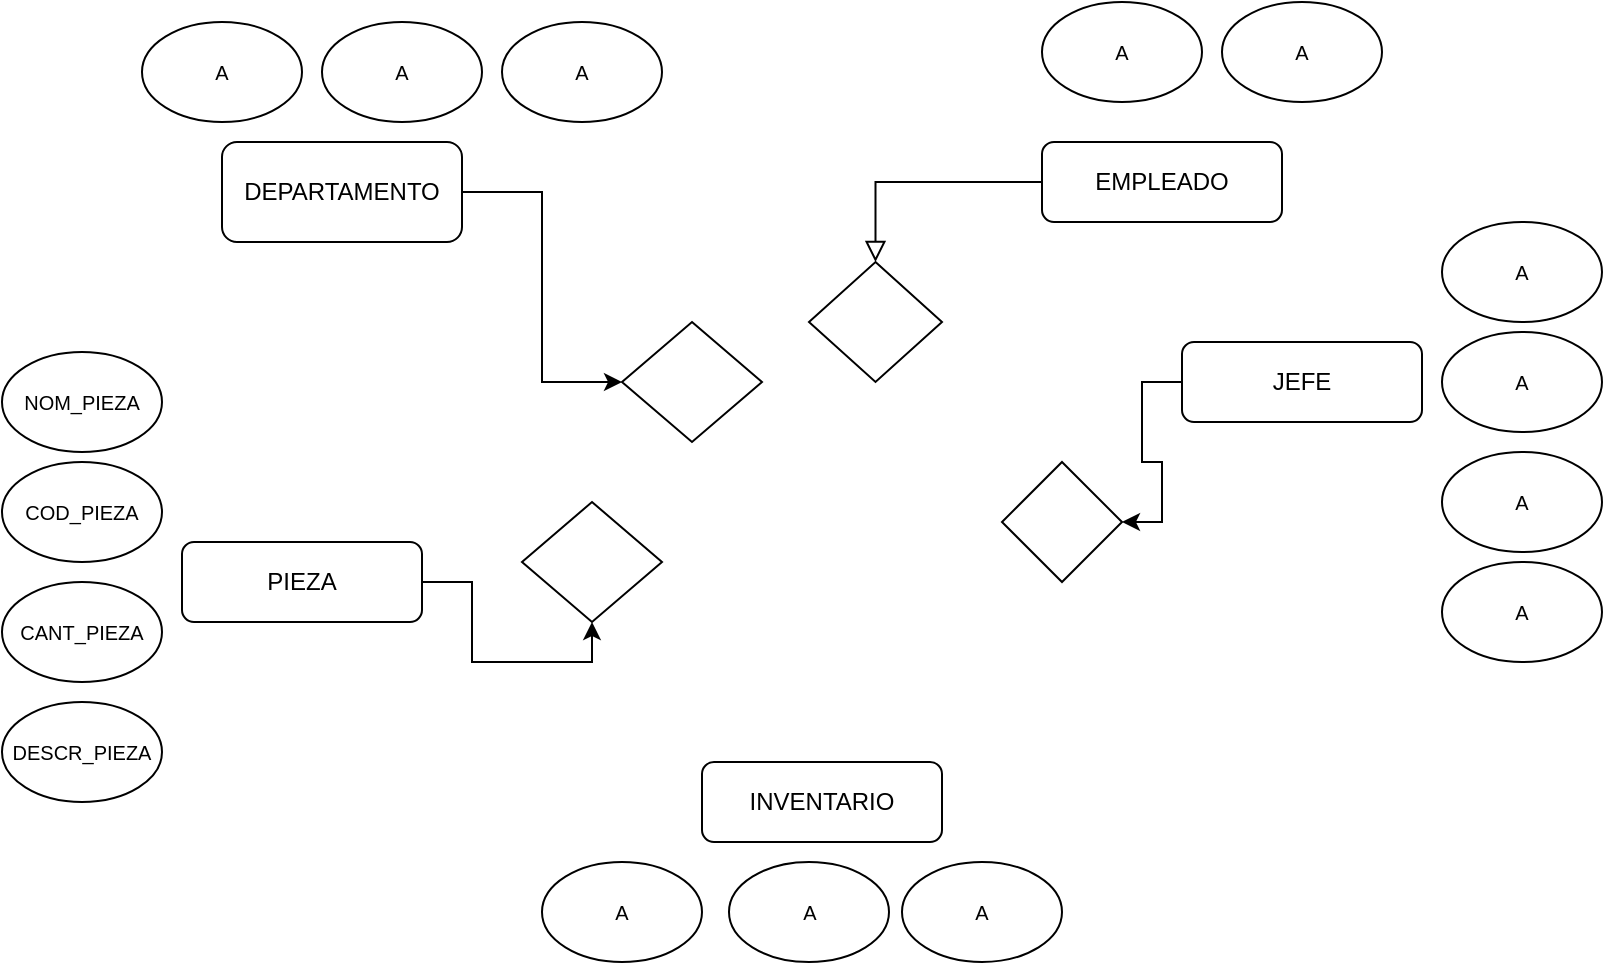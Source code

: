 <mxfile version="20.3.6" type="github">
  <diagram id="C5RBs43oDa-KdzZeNtuy" name="Page-1">
    <mxGraphModel dx="942" dy="549" grid="1" gridSize="10" guides="1" tooltips="1" connect="1" arrows="1" fold="1" page="1" pageScale="1" pageWidth="827" pageHeight="1169" math="0" shadow="0">
      <root>
        <mxCell id="WIyWlLk6GJQsqaUBKTNV-0" />
        <mxCell id="WIyWlLk6GJQsqaUBKTNV-1" parent="WIyWlLk6GJQsqaUBKTNV-0" />
        <mxCell id="WIyWlLk6GJQsqaUBKTNV-2" value="" style="rounded=0;html=1;jettySize=auto;orthogonalLoop=1;fontSize=11;endArrow=block;endFill=0;endSize=8;strokeWidth=1;shadow=0;labelBackgroundColor=none;edgeStyle=orthogonalEdgeStyle;" parent="WIyWlLk6GJQsqaUBKTNV-1" source="WIyWlLk6GJQsqaUBKTNV-3" target="WIyWlLk6GJQsqaUBKTNV-6" edge="1">
          <mxGeometry relative="1" as="geometry" />
        </mxCell>
        <mxCell id="WIyWlLk6GJQsqaUBKTNV-3" value="EMPLEADO" style="rounded=1;whiteSpace=wrap;html=1;fontSize=12;glass=0;strokeWidth=1;shadow=0;" parent="WIyWlLk6GJQsqaUBKTNV-1" vertex="1">
          <mxGeometry x="530" y="80" width="120" height="40" as="geometry" />
        </mxCell>
        <mxCell id="WIyWlLk6GJQsqaUBKTNV-6" value="" style="rhombus;whiteSpace=wrap;html=1;shadow=0;fontFamily=Helvetica;fontSize=12;align=center;strokeWidth=1;spacing=6;spacingTop=-4;" parent="WIyWlLk6GJQsqaUBKTNV-1" vertex="1">
          <mxGeometry x="413.5" y="140" width="66.5" height="60" as="geometry" />
        </mxCell>
        <mxCell id="WIyWlLk6GJQsqaUBKTNV-7" value="INVENTARIO" style="rounded=1;whiteSpace=wrap;html=1;fontSize=12;glass=0;strokeWidth=1;shadow=0;" parent="WIyWlLk6GJQsqaUBKTNV-1" vertex="1">
          <mxGeometry x="360" y="390" width="120" height="40" as="geometry" />
        </mxCell>
        <mxCell id="WIyWlLk6GJQsqaUBKTNV-10" value="" style="rhombus;whiteSpace=wrap;html=1;shadow=0;fontFamily=Helvetica;fontSize=12;align=center;strokeWidth=1;spacing=6;spacingTop=-4;" parent="WIyWlLk6GJQsqaUBKTNV-1" vertex="1">
          <mxGeometry x="270" y="260" width="70" height="60" as="geometry" />
        </mxCell>
        <mxCell id="4ZOx1z21GBPkGNEGpBiZ-7" style="edgeStyle=orthogonalEdgeStyle;rounded=0;orthogonalLoop=1;jettySize=auto;html=1;entryX=0.5;entryY=1;entryDx=0;entryDy=0;" edge="1" parent="WIyWlLk6GJQsqaUBKTNV-1" source="WIyWlLk6GJQsqaUBKTNV-11" target="WIyWlLk6GJQsqaUBKTNV-10">
          <mxGeometry relative="1" as="geometry" />
        </mxCell>
        <mxCell id="WIyWlLk6GJQsqaUBKTNV-11" value="PIEZA" style="rounded=1;whiteSpace=wrap;html=1;fontSize=12;glass=0;strokeWidth=1;shadow=0;" parent="WIyWlLk6GJQsqaUBKTNV-1" vertex="1">
          <mxGeometry x="100" y="280" width="120" height="40" as="geometry" />
        </mxCell>
        <mxCell id="4ZOx1z21GBPkGNEGpBiZ-6" style="edgeStyle=orthogonalEdgeStyle;rounded=0;orthogonalLoop=1;jettySize=auto;html=1;entryX=1;entryY=0.5;entryDx=0;entryDy=0;" edge="1" parent="WIyWlLk6GJQsqaUBKTNV-1" source="WIyWlLk6GJQsqaUBKTNV-12" target="4ZOx1z21GBPkGNEGpBiZ-3">
          <mxGeometry relative="1" as="geometry" />
        </mxCell>
        <mxCell id="WIyWlLk6GJQsqaUBKTNV-12" value="JEFE" style="rounded=1;whiteSpace=wrap;html=1;fontSize=12;glass=0;strokeWidth=1;shadow=0;" parent="WIyWlLk6GJQsqaUBKTNV-1" vertex="1">
          <mxGeometry x="600" y="180" width="120" height="40" as="geometry" />
        </mxCell>
        <mxCell id="4ZOx1z21GBPkGNEGpBiZ-8" style="edgeStyle=orthogonalEdgeStyle;rounded=0;orthogonalLoop=1;jettySize=auto;html=1;entryX=0;entryY=0.5;entryDx=0;entryDy=0;" edge="1" parent="WIyWlLk6GJQsqaUBKTNV-1" source="4ZOx1z21GBPkGNEGpBiZ-0" target="4ZOx1z21GBPkGNEGpBiZ-4">
          <mxGeometry relative="1" as="geometry" />
        </mxCell>
        <mxCell id="4ZOx1z21GBPkGNEGpBiZ-0" value="DEPARTAMENTO" style="rounded=1;whiteSpace=wrap;html=1;" vertex="1" parent="WIyWlLk6GJQsqaUBKTNV-1">
          <mxGeometry x="120" y="80" width="120" height="50" as="geometry" />
        </mxCell>
        <mxCell id="4ZOx1z21GBPkGNEGpBiZ-3" value="" style="rhombus;whiteSpace=wrap;html=1;shadow=0;fontFamily=Helvetica;fontSize=12;align=center;strokeWidth=1;spacing=6;spacingTop=-4;" vertex="1" parent="WIyWlLk6GJQsqaUBKTNV-1">
          <mxGeometry x="510" y="240" width="60" height="60" as="geometry" />
        </mxCell>
        <mxCell id="4ZOx1z21GBPkGNEGpBiZ-4" value="" style="rhombus;whiteSpace=wrap;html=1;shadow=0;fontFamily=Helvetica;fontSize=12;align=center;strokeWidth=1;spacing=6;spacingTop=-4;" vertex="1" parent="WIyWlLk6GJQsqaUBKTNV-1">
          <mxGeometry x="320" y="170" width="70" height="60" as="geometry" />
        </mxCell>
        <mxCell id="4ZOx1z21GBPkGNEGpBiZ-14" value="&lt;font style=&quot;font-size: 10px;&quot;&gt;CANT_PIEZA&lt;/font&gt;" style="ellipse;whiteSpace=wrap;html=1;" vertex="1" parent="WIyWlLk6GJQsqaUBKTNV-1">
          <mxGeometry x="10" y="300" width="80" height="50" as="geometry" />
        </mxCell>
        <mxCell id="4ZOx1z21GBPkGNEGpBiZ-15" value="&lt;font size=&quot;1&quot;&gt;COD_PIEZA&lt;/font&gt;" style="ellipse;whiteSpace=wrap;html=1;" vertex="1" parent="WIyWlLk6GJQsqaUBKTNV-1">
          <mxGeometry x="10" y="240" width="80" height="50" as="geometry" />
        </mxCell>
        <mxCell id="4ZOx1z21GBPkGNEGpBiZ-16" value="&lt;font style=&quot;font-size: 10px;&quot;&gt;NOM_PIEZA&lt;/font&gt;" style="ellipse;whiteSpace=wrap;html=1;" vertex="1" parent="WIyWlLk6GJQsqaUBKTNV-1">
          <mxGeometry x="10" y="185" width="80" height="50" as="geometry" />
        </mxCell>
        <mxCell id="4ZOx1z21GBPkGNEGpBiZ-17" value="&lt;span style=&quot;font-size: 10px;&quot;&gt;DESCR_PIEZA&lt;/span&gt;" style="ellipse;whiteSpace=wrap;html=1;" vertex="1" parent="WIyWlLk6GJQsqaUBKTNV-1">
          <mxGeometry x="10" y="360" width="80" height="50" as="geometry" />
        </mxCell>
        <mxCell id="4ZOx1z21GBPkGNEGpBiZ-18" value="&lt;font style=&quot;font-size: 10px;&quot;&gt;A&lt;/font&gt;" style="ellipse;whiteSpace=wrap;html=1;" vertex="1" parent="WIyWlLk6GJQsqaUBKTNV-1">
          <mxGeometry x="730" y="290" width="80" height="50" as="geometry" />
        </mxCell>
        <mxCell id="4ZOx1z21GBPkGNEGpBiZ-19" value="&lt;font style=&quot;font-size: 10px;&quot;&gt;A&lt;/font&gt;" style="ellipse;whiteSpace=wrap;html=1;" vertex="1" parent="WIyWlLk6GJQsqaUBKTNV-1">
          <mxGeometry x="620" y="10" width="80" height="50" as="geometry" />
        </mxCell>
        <mxCell id="4ZOx1z21GBPkGNEGpBiZ-20" value="&lt;font style=&quot;font-size: 10px;&quot;&gt;A&lt;/font&gt;" style="ellipse;whiteSpace=wrap;html=1;" vertex="1" parent="WIyWlLk6GJQsqaUBKTNV-1">
          <mxGeometry x="530" y="10" width="80" height="50" as="geometry" />
        </mxCell>
        <mxCell id="4ZOx1z21GBPkGNEGpBiZ-21" value="&lt;font style=&quot;font-size: 10px;&quot;&gt;A&lt;/font&gt;" style="ellipse;whiteSpace=wrap;html=1;" vertex="1" parent="WIyWlLk6GJQsqaUBKTNV-1">
          <mxGeometry x="730" y="235" width="80" height="50" as="geometry" />
        </mxCell>
        <mxCell id="4ZOx1z21GBPkGNEGpBiZ-22" value="&lt;font style=&quot;font-size: 10px;&quot;&gt;A&lt;/font&gt;" style="ellipse;whiteSpace=wrap;html=1;" vertex="1" parent="WIyWlLk6GJQsqaUBKTNV-1">
          <mxGeometry x="730" y="175" width="80" height="50" as="geometry" />
        </mxCell>
        <mxCell id="4ZOx1z21GBPkGNEGpBiZ-23" value="&lt;font style=&quot;font-size: 10px;&quot;&gt;A&lt;/font&gt;" style="ellipse;whiteSpace=wrap;html=1;" vertex="1" parent="WIyWlLk6GJQsqaUBKTNV-1">
          <mxGeometry x="730" y="120" width="80" height="50" as="geometry" />
        </mxCell>
        <mxCell id="4ZOx1z21GBPkGNEGpBiZ-25" value="&lt;font style=&quot;font-size: 10px;&quot;&gt;A&lt;/font&gt;" style="ellipse;whiteSpace=wrap;html=1;" vertex="1" parent="WIyWlLk6GJQsqaUBKTNV-1">
          <mxGeometry x="260" y="20" width="80" height="50" as="geometry" />
        </mxCell>
        <mxCell id="4ZOx1z21GBPkGNEGpBiZ-26" value="&lt;font style=&quot;font-size: 10px;&quot;&gt;A&lt;/font&gt;" style="ellipse;whiteSpace=wrap;html=1;" vertex="1" parent="WIyWlLk6GJQsqaUBKTNV-1">
          <mxGeometry x="170" y="20" width="80" height="50" as="geometry" />
        </mxCell>
        <mxCell id="4ZOx1z21GBPkGNEGpBiZ-27" value="&lt;font style=&quot;font-size: 10px;&quot;&gt;A&lt;/font&gt;" style="ellipse;whiteSpace=wrap;html=1;" vertex="1" parent="WIyWlLk6GJQsqaUBKTNV-1">
          <mxGeometry x="80" y="20" width="80" height="50" as="geometry" />
        </mxCell>
        <mxCell id="4ZOx1z21GBPkGNEGpBiZ-28" value="&lt;font style=&quot;font-size: 10px;&quot;&gt;A&lt;/font&gt;" style="ellipse;whiteSpace=wrap;html=1;" vertex="1" parent="WIyWlLk6GJQsqaUBKTNV-1">
          <mxGeometry x="460" y="440" width="80" height="50" as="geometry" />
        </mxCell>
        <mxCell id="4ZOx1z21GBPkGNEGpBiZ-29" value="&lt;font style=&quot;font-size: 10px;&quot;&gt;A&lt;/font&gt;" style="ellipse;whiteSpace=wrap;html=1;" vertex="1" parent="WIyWlLk6GJQsqaUBKTNV-1">
          <mxGeometry x="373.5" y="440" width="80" height="50" as="geometry" />
        </mxCell>
        <mxCell id="4ZOx1z21GBPkGNEGpBiZ-30" value="&lt;font style=&quot;font-size: 10px;&quot;&gt;A&lt;/font&gt;" style="ellipse;whiteSpace=wrap;html=1;" vertex="1" parent="WIyWlLk6GJQsqaUBKTNV-1">
          <mxGeometry x="280" y="440" width="80" height="50" as="geometry" />
        </mxCell>
      </root>
    </mxGraphModel>
  </diagram>
</mxfile>
